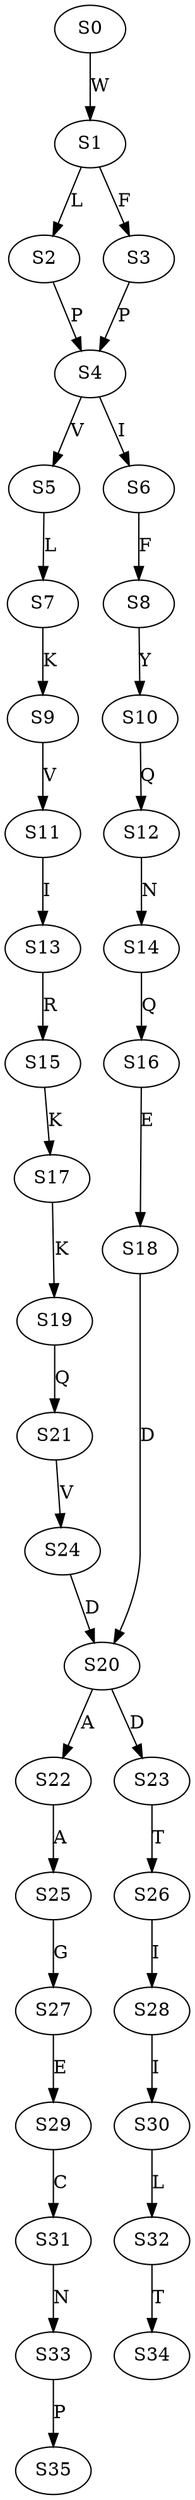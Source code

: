 strict digraph  {
	S0 -> S1 [ label = W ];
	S1 -> S2 [ label = L ];
	S1 -> S3 [ label = F ];
	S2 -> S4 [ label = P ];
	S3 -> S4 [ label = P ];
	S4 -> S5 [ label = V ];
	S4 -> S6 [ label = I ];
	S5 -> S7 [ label = L ];
	S6 -> S8 [ label = F ];
	S7 -> S9 [ label = K ];
	S8 -> S10 [ label = Y ];
	S9 -> S11 [ label = V ];
	S10 -> S12 [ label = Q ];
	S11 -> S13 [ label = I ];
	S12 -> S14 [ label = N ];
	S13 -> S15 [ label = R ];
	S14 -> S16 [ label = Q ];
	S15 -> S17 [ label = K ];
	S16 -> S18 [ label = E ];
	S17 -> S19 [ label = K ];
	S18 -> S20 [ label = D ];
	S19 -> S21 [ label = Q ];
	S20 -> S22 [ label = A ];
	S20 -> S23 [ label = D ];
	S21 -> S24 [ label = V ];
	S22 -> S25 [ label = A ];
	S23 -> S26 [ label = T ];
	S24 -> S20 [ label = D ];
	S25 -> S27 [ label = G ];
	S26 -> S28 [ label = I ];
	S27 -> S29 [ label = E ];
	S28 -> S30 [ label = I ];
	S29 -> S31 [ label = C ];
	S30 -> S32 [ label = L ];
	S31 -> S33 [ label = N ];
	S32 -> S34 [ label = T ];
	S33 -> S35 [ label = P ];
}
